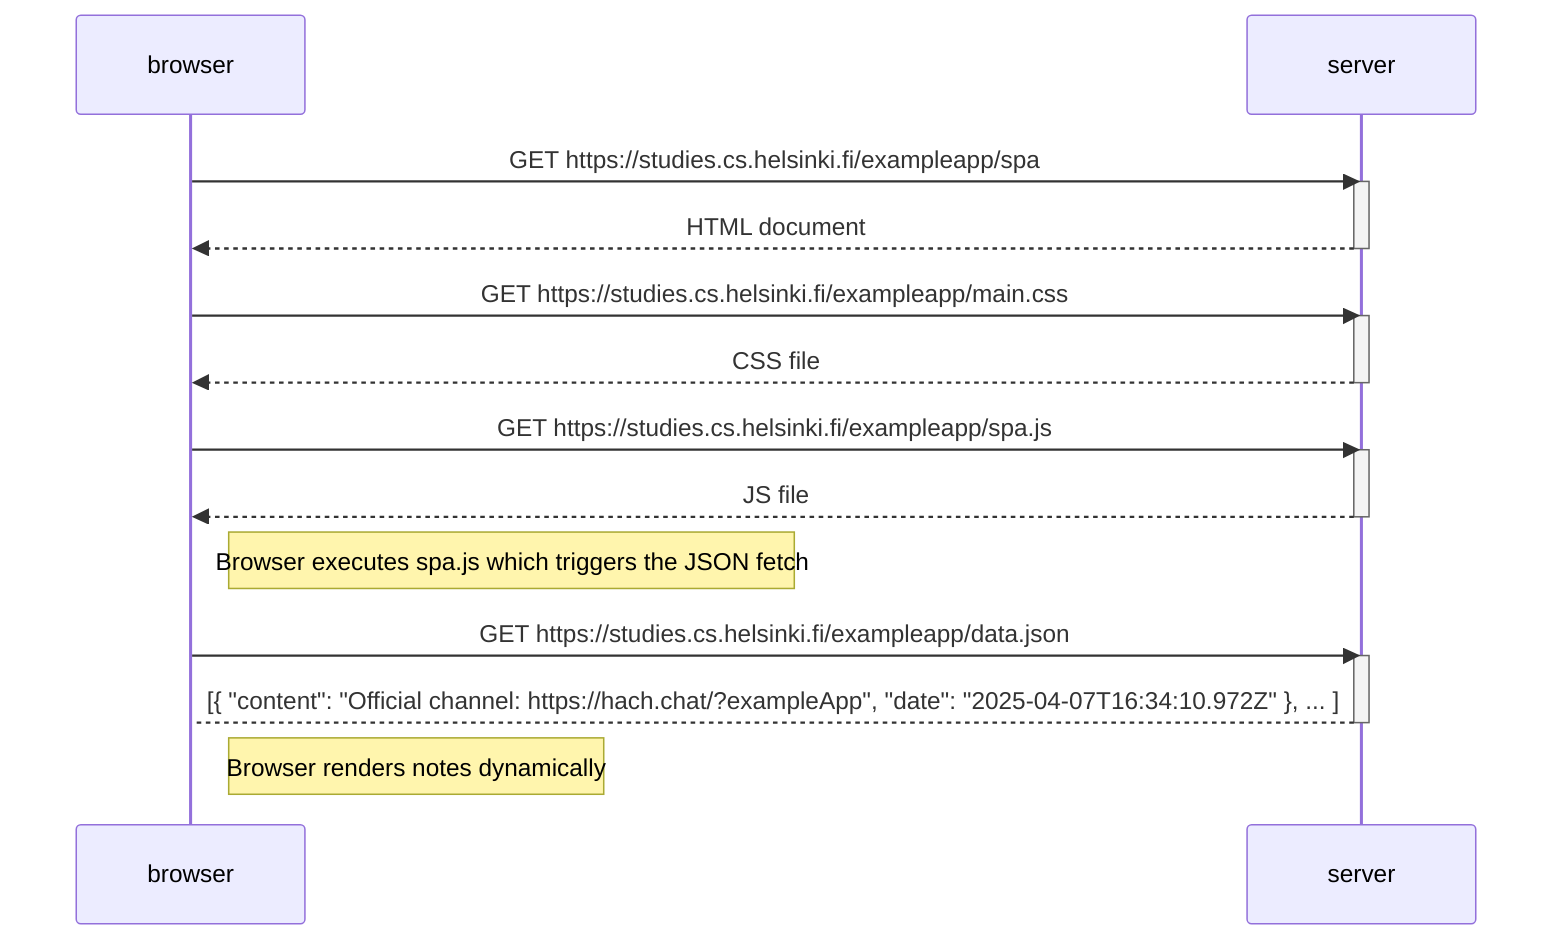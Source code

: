 sequenceDiagram
    participant browser
    participant server

    browser->>server: GET https://studies.cs.helsinki.fi/exampleapp/spa
    activate server
    server-->>browser: HTML document
    deactivate server

    browser->>server: GET https://studies.cs.helsinki.fi/exampleapp/main.css
    activate server
    server-->>browser: CSS file
    deactivate server

    browser->>server: GET https://studies.cs.helsinki.fi/exampleapp/spa.js
    activate server
    server-->>browser: JS file
    deactivate server

    Note right of browser: Browser executes spa.js which triggers the JSON fetch

    browser->>server: GET https://studies.cs.helsinki.fi/exampleapp/data.json
    activate server
    server-->browser: [{ "content": "Official channel: https://hach.chat/?exampleApp", "date": "2025-04-07T16:34:10.972Z" }, ... ]
    deactivate server

    Note right of browser: Browser renders notes dynamically